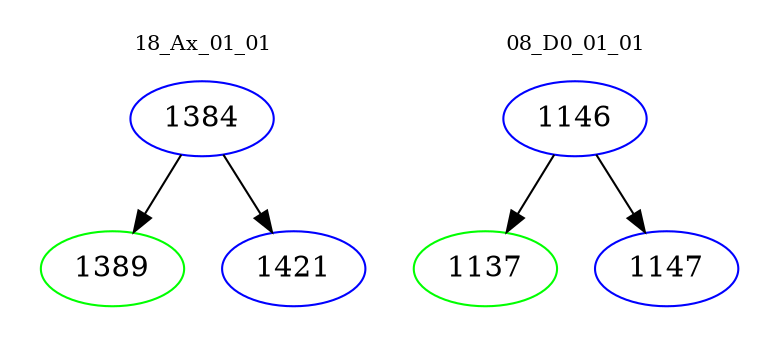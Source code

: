 digraph{
subgraph cluster_0 {
color = white
label = "18_Ax_01_01";
fontsize=10;
T0_1384 [label="1384", color="blue"]
T0_1384 -> T0_1389 [color="black"]
T0_1389 [label="1389", color="green"]
T0_1384 -> T0_1421 [color="black"]
T0_1421 [label="1421", color="blue"]
}
subgraph cluster_1 {
color = white
label = "08_D0_01_01";
fontsize=10;
T1_1146 [label="1146", color="blue"]
T1_1146 -> T1_1137 [color="black"]
T1_1137 [label="1137", color="green"]
T1_1146 -> T1_1147 [color="black"]
T1_1147 [label="1147", color="blue"]
}
}
